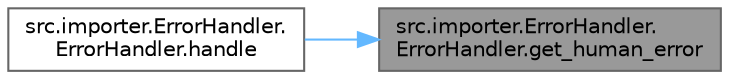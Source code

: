 digraph "src.importer.ErrorHandler.ErrorHandler.get_human_error"
{
 // LATEX_PDF_SIZE
  bgcolor="transparent";
  edge [fontname=Helvetica,fontsize=10,labelfontname=Helvetica,labelfontsize=10];
  node [fontname=Helvetica,fontsize=10,shape=box,height=0.2,width=0.4];
  rankdir="RL";
  Node1 [id="Node000001",label="src.importer.ErrorHandler.\lErrorHandler.get_human_error",height=0.2,width=0.4,color="gray40", fillcolor="grey60", style="filled", fontcolor="black",tooltip=" "];
  Node1 -> Node2 [id="edge1_Node000001_Node000002",dir="back",color="steelblue1",style="solid",tooltip=" "];
  Node2 [id="Node000002",label="src.importer.ErrorHandler.\lErrorHandler.handle",height=0.2,width=0.4,color="grey40", fillcolor="white", style="filled",URL="$classsrc_1_1importer_1_1_error_handler_1_1_error_handler.html#acf0938a63ed8eba05f355e4e1bda3fc1",tooltip=" "];
}
